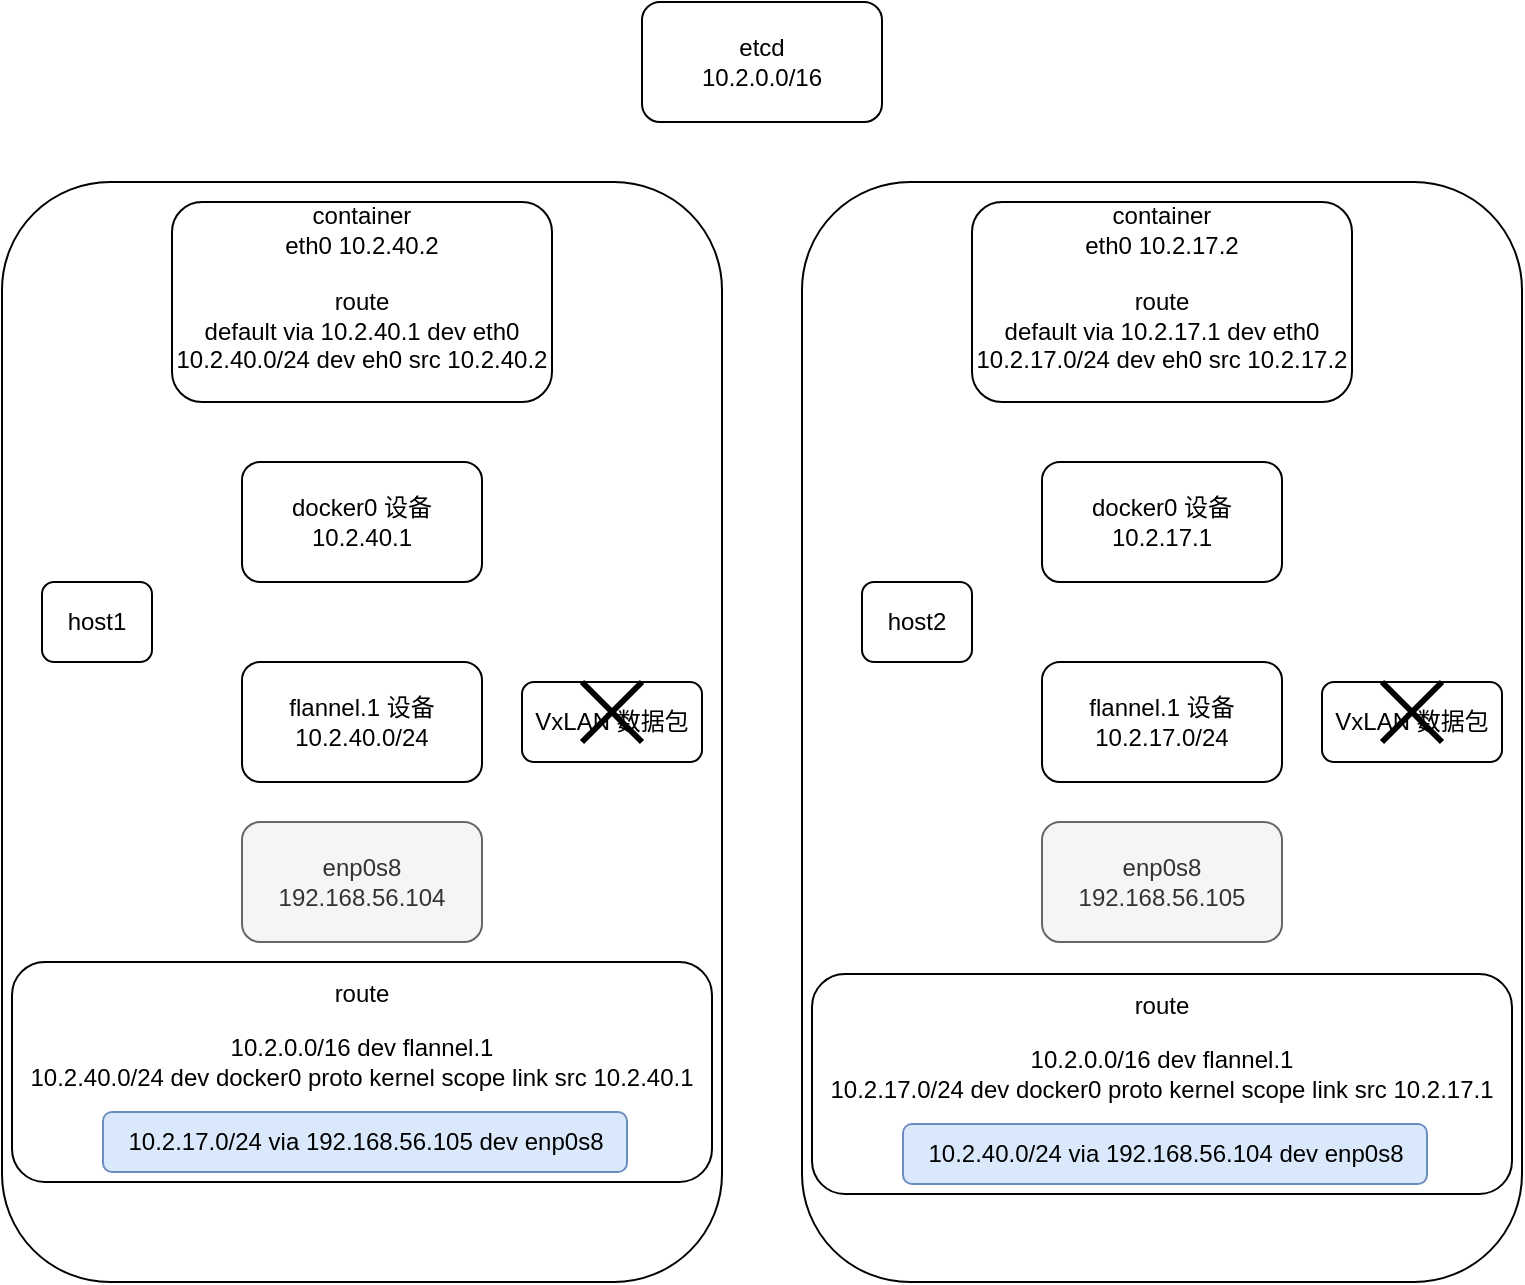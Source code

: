 <mxfile version="10.6.6" type="device"><diagram id="4aOb2WghyV4-yeWPUchc" name="Page-1"><mxGraphModel dx="1394" dy="824" grid="1" gridSize="10" guides="1" tooltips="1" connect="1" arrows="1" fold="1" page="1" pageScale="1" pageWidth="827" pageHeight="1169" math="0" shadow="0"><root><mxCell id="0"/><mxCell id="1" parent="0"/><mxCell id="2ZWFDUyap5u2-fHR4V79-13" value="" style="rounded=1;whiteSpace=wrap;html=1;" parent="1" vertex="1"><mxGeometry x="40" y="120" width="360" height="550" as="geometry"/></mxCell><mxCell id="wg5OBua3GrjmvXfezumu-9" value="" style="rounded=1;whiteSpace=wrap;html=1;" vertex="1" parent="1"><mxGeometry x="45" y="510" width="350" height="110" as="geometry"/></mxCell><mxCell id="2ZWFDUyap5u2-fHR4V79-16" value="" style="rounded=1;whiteSpace=wrap;html=1;strokeWidth=1;" parent="1" vertex="1"><mxGeometry x="440" y="120" width="360" height="550" as="geometry"/></mxCell><mxCell id="2ZWFDUyap5u2-fHR4V79-1" value="etcd&lt;br&gt;10.2.0.0/16&lt;br&gt;" style="rounded=1;whiteSpace=wrap;html=1;" parent="1" vertex="1"><mxGeometry x="360" y="30" width="120" height="60" as="geometry"/></mxCell><mxCell id="2ZWFDUyap5u2-fHR4V79-2" value="flannel.1 设备&lt;br&gt;10.2.40.0/24&lt;br&gt;" style="rounded=1;whiteSpace=wrap;html=1;" parent="1" vertex="1"><mxGeometry x="160" y="360" width="120" height="60" as="geometry"/></mxCell><mxCell id="2ZWFDUyap5u2-fHR4V79-3" value="flannel.1 设备&lt;br&gt;10.2.17.0/24&lt;br&gt;" style="rounded=1;whiteSpace=wrap;html=1;" parent="1" vertex="1"><mxGeometry x="560" y="360" width="120" height="60" as="geometry"/></mxCell><mxCell id="2ZWFDUyap5u2-fHR4V79-6" value="docker0 设备&lt;br&gt;10.2.40.1&lt;br&gt;" style="rounded=1;whiteSpace=wrap;html=1;" parent="1" vertex="1"><mxGeometry x="160" y="260" width="120" height="60" as="geometry"/></mxCell><mxCell id="2ZWFDUyap5u2-fHR4V79-7" value="docker0 设备&lt;br&gt;10.2.17.1&lt;br&gt;" style="rounded=1;whiteSpace=wrap;html=1;" parent="1" vertex="1"><mxGeometry x="560" y="260" width="120" height="60" as="geometry"/></mxCell><mxCell id="2ZWFDUyap5u2-fHR4V79-9" value="&lt;div&gt;container&lt;/div&gt;&lt;div&gt;eth0 10.2.40.2&lt;/div&gt;&lt;div&gt;&lt;br&gt;&lt;/div&gt;&lt;div&gt;route&lt;/div&gt;&lt;div&gt;default via 10.2.40.1 dev eth0&lt;/div&gt;&lt;div&gt;10.2.40.0/24 dev eh0 src 10.2.40.2&lt;/div&gt;&lt;div&gt;&lt;br&gt;&lt;/div&gt;" style="rounded=1;whiteSpace=wrap;html=1;" parent="1" vertex="1"><mxGeometry x="125" y="130" width="190" height="100" as="geometry"/></mxCell><mxCell id="2ZWFDUyap5u2-fHR4V79-10" value="&lt;div&gt;container&lt;/div&gt;&lt;div&gt;eth0 10.2.17.2&lt;/div&gt;&lt;div&gt;&lt;br&gt;&lt;/div&gt;&lt;div&gt;route&lt;/div&gt;&lt;div&gt;default via 10.2.17.1 dev eth0&lt;/div&gt;&lt;div&gt;10.2.17.0/24 dev eh0 src 10.2.17.2&lt;/div&gt;&lt;div&gt;&lt;br&gt;&lt;/div&gt;" style="rounded=1;whiteSpace=wrap;html=1;" parent="1" vertex="1"><mxGeometry x="525" y="130" width="190" height="100" as="geometry"/></mxCell><mxCell id="2ZWFDUyap5u2-fHR4V79-11" value="enp0s8&lt;br&gt;192.168.56.104&lt;br&gt;" style="rounded=1;whiteSpace=wrap;html=1;fillColor=#f5f5f5;strokeColor=#666666;fontColor=#333333;" parent="1" vertex="1"><mxGeometry x="160" y="440" width="120" height="60" as="geometry"/></mxCell><mxCell id="2ZWFDUyap5u2-fHR4V79-12" value="enp0s8&lt;br&gt;192.168.56.105&lt;br&gt;" style="rounded=1;whiteSpace=wrap;html=1;fillColor=#f5f5f5;strokeColor=#666666;fontColor=#333333;" parent="1" vertex="1"><mxGeometry x="560" y="440" width="120" height="60" as="geometry"/></mxCell><mxCell id="2ZWFDUyap5u2-fHR4V79-14" value="host1&lt;br&gt;" style="rounded=1;whiteSpace=wrap;html=1;strokeWidth=1;" parent="1" vertex="1"><mxGeometry x="60" y="320" width="55" height="40" as="geometry"/></mxCell><mxCell id="2ZWFDUyap5u2-fHR4V79-15" value="host2&lt;br&gt;" style="rounded=1;whiteSpace=wrap;html=1;" parent="1" vertex="1"><mxGeometry x="470" y="320" width="55" height="40" as="geometry"/></mxCell><mxCell id="m16xLAapF3Ew2wrL5yF4-1" value="VxLAN 数据包" style="rounded=1;whiteSpace=wrap;html=1;" parent="1" vertex="1"><mxGeometry x="700" y="370" width="90" height="40" as="geometry"/></mxCell><mxCell id="wg5OBua3GrjmvXfezumu-1" value="VxLAN 数据包" style="rounded=1;whiteSpace=wrap;html=1;" vertex="1" parent="1"><mxGeometry x="300" y="370" width="90" height="40" as="geometry"/></mxCell><mxCell id="wg5OBua3GrjmvXfezumu-2" value="" style="shape=umlDestroy;whiteSpace=wrap;html=1;strokeWidth=3;" vertex="1" parent="1"><mxGeometry x="330" y="370" width="30" height="30" as="geometry"/></mxCell><mxCell id="wg5OBua3GrjmvXfezumu-3" value="" style="shape=umlDestroy;whiteSpace=wrap;html=1;strokeWidth=3;" vertex="1" parent="1"><mxGeometry x="730" y="370" width="30" height="30" as="geometry"/></mxCell><mxCell id="wg5OBua3GrjmvXfezumu-6" value="10.2.0.0/16 dev flannel.1&lt;br&gt;10.2.40.0/24 dev docker0 proto kernel scope link src 10.2.40.1&lt;br&gt;" style="rounded=1;whiteSpace=wrap;html=1;strokeColor=none;" vertex="1" parent="1"><mxGeometry x="49" y="540" width="342" height="40" as="geometry"/></mxCell><mxCell id="wg5OBua3GrjmvXfezumu-8" value="&lt;span&gt;10.2.17.0/24 via 192.168.56.105 dev enp0s8&lt;/span&gt;&lt;br&gt;" style="rounded=1;whiteSpace=wrap;html=1;fillColor=#dae8fc;strokeColor=#6c8ebf;" vertex="1" parent="1"><mxGeometry x="90.5" y="585" width="262" height="30" as="geometry"/></mxCell><mxCell id="wg5OBua3GrjmvXfezumu-10" value="route" style="rounded=1;whiteSpace=wrap;html=1;strokeColor=none;" vertex="1" parent="1"><mxGeometry x="195" y="516" width="50" height="20" as="geometry"/></mxCell><mxCell id="wg5OBua3GrjmvXfezumu-11" value="" style="rounded=1;whiteSpace=wrap;html=1;" vertex="1" parent="1"><mxGeometry x="445" y="516" width="350" height="110" as="geometry"/></mxCell><mxCell id="wg5OBua3GrjmvXfezumu-12" value="&lt;div&gt;10.2.0.0/16 dev flannel.1&lt;/div&gt;&lt;div&gt;10.2.17.0/24 dev docker0 proto kernel scope link src 10.2.17.1&lt;/div&gt;" style="rounded=1;whiteSpace=wrap;html=1;strokeColor=none;" vertex="1" parent="1"><mxGeometry x="449" y="546" width="342" height="40" as="geometry"/></mxCell><mxCell id="wg5OBua3GrjmvXfezumu-13" value="10.2.40.0/24 via 192.168.56.104 dev enp0s8&lt;br&gt;" style="rounded=1;whiteSpace=wrap;html=1;fillColor=#dae8fc;strokeColor=#6c8ebf;" vertex="1" parent="1"><mxGeometry x="490.5" y="591" width="262" height="30" as="geometry"/></mxCell><mxCell id="wg5OBua3GrjmvXfezumu-14" value="route" style="rounded=1;whiteSpace=wrap;html=1;strokeColor=none;" vertex="1" parent="1"><mxGeometry x="595" y="522" width="50" height="20" as="geometry"/></mxCell></root></mxGraphModel></diagram></mxfile>